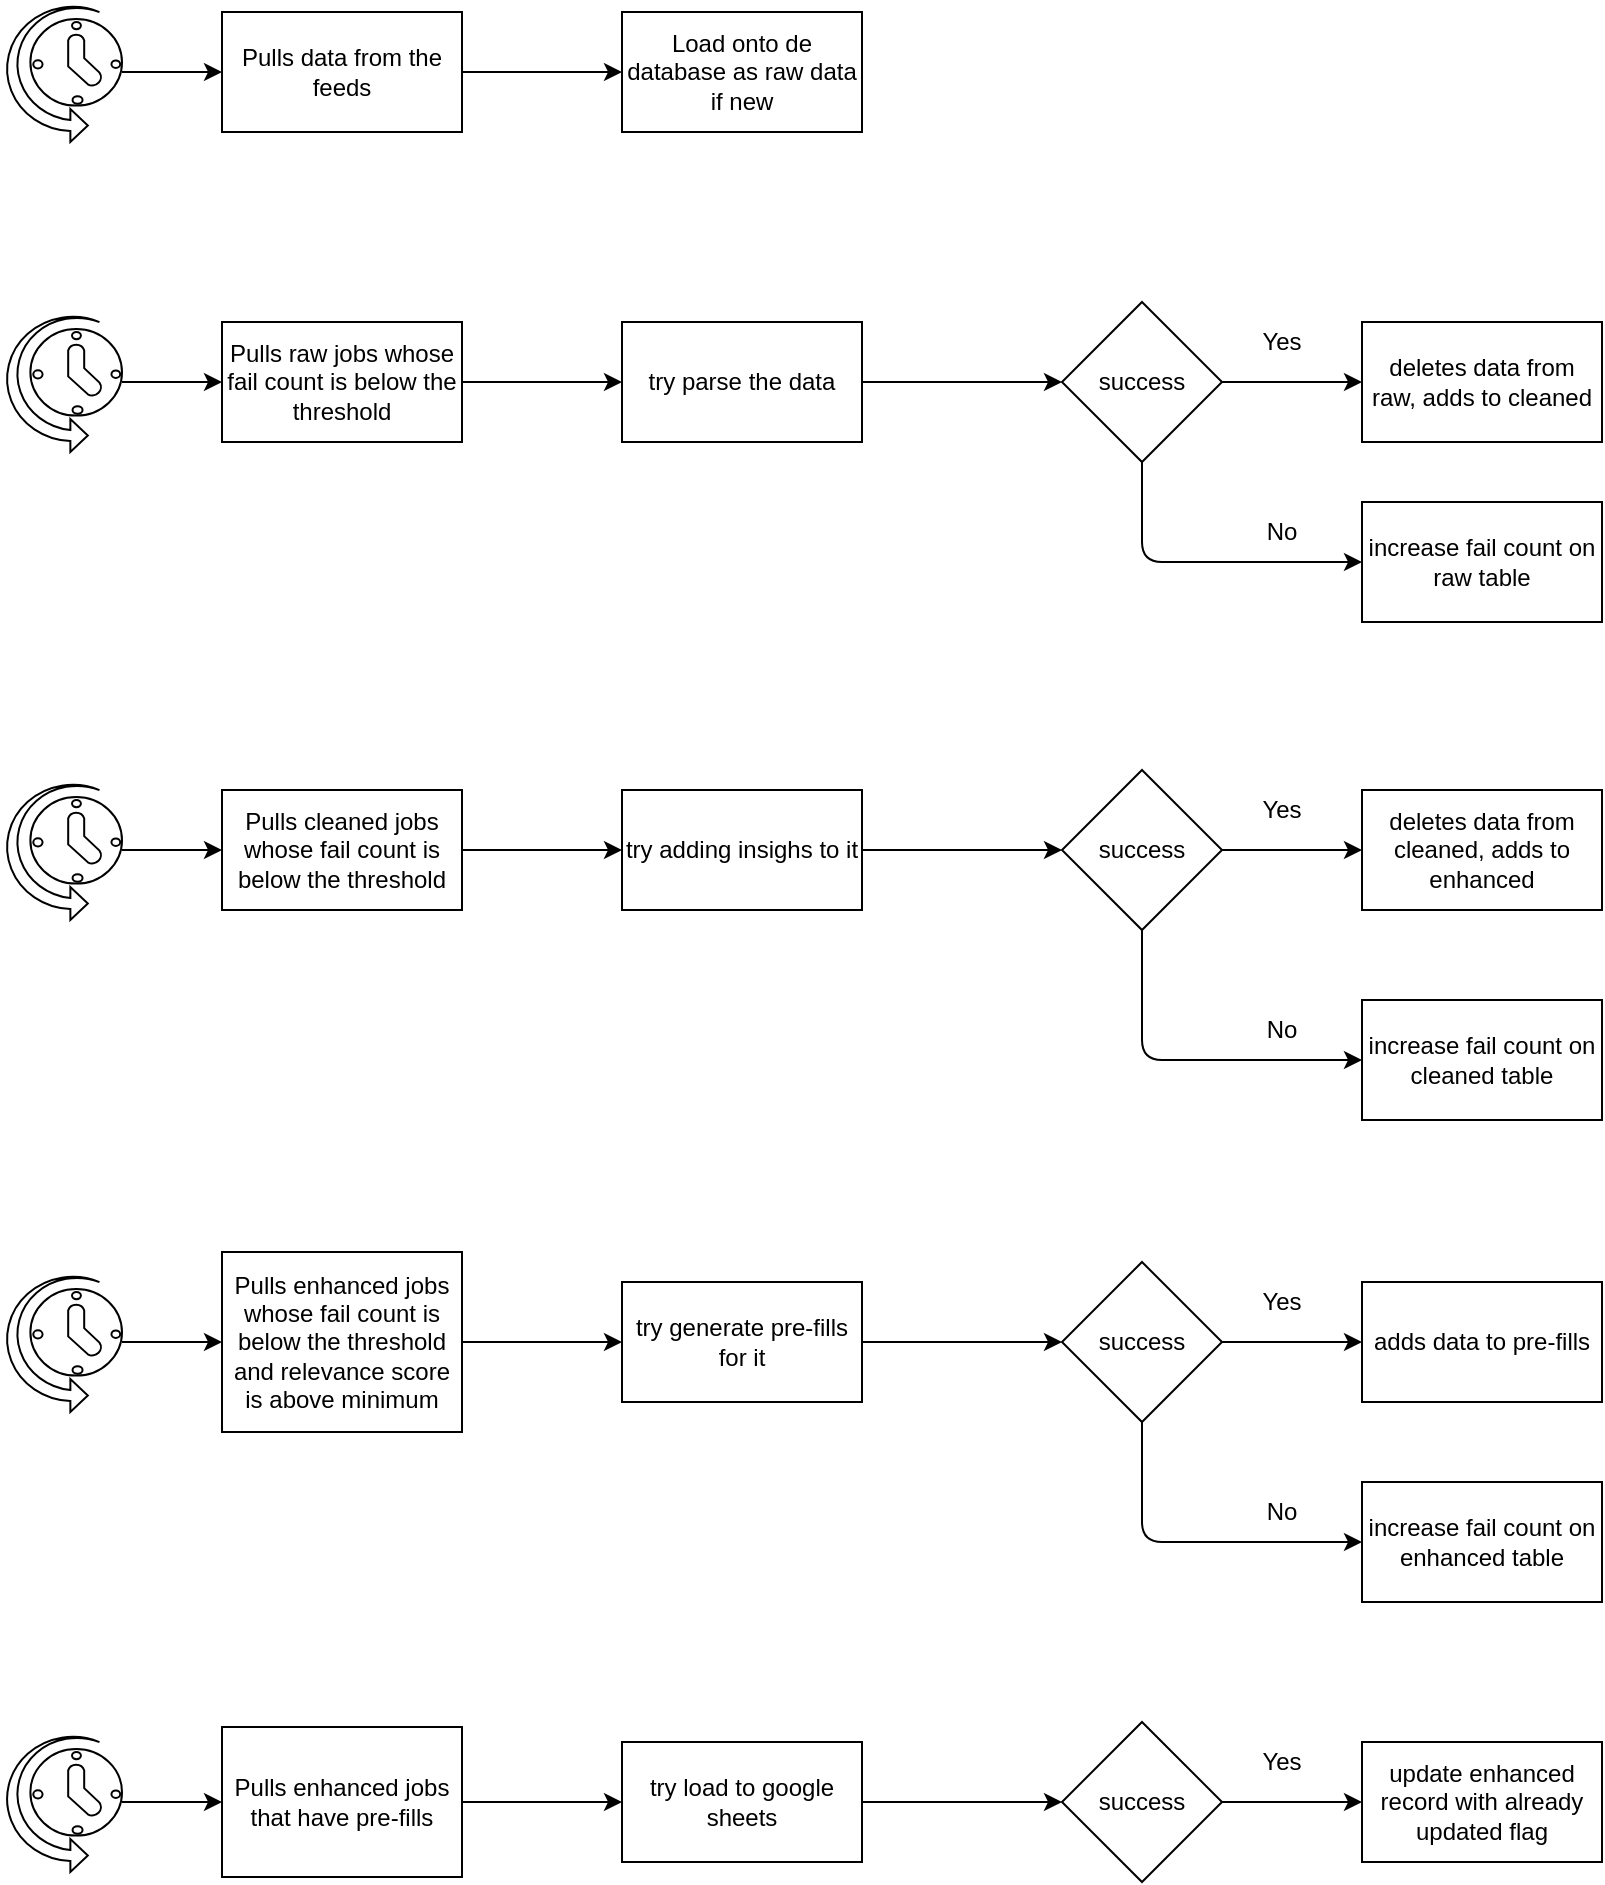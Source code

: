 <mxfile>
    <diagram id="CsKHAWagfNyfL_v6ooAr" name="Page-1">
        <mxGraphModel dx="1413" dy="871" grid="1" gridSize="10" guides="1" tooltips="1" connect="1" arrows="1" fold="1" page="1" pageScale="1" pageWidth="850" pageHeight="1100" math="0" shadow="0">
            <root>
                <mxCell id="0"/>
                <mxCell id="1" parent="0"/>
                <mxCell id="4" value="" style="edgeStyle=none;html=1;verticalAlign=middle;" parent="1" source="2" target="3" edge="1">
                    <mxGeometry relative="1" as="geometry"/>
                </mxCell>
                <mxCell id="2" value="" style="verticalLabelPosition=bottom;html=1;verticalAlign=middle;align=center;shape=mxgraph.azure.scheduler;pointerEvents=1;" parent="1" vertex="1">
                    <mxGeometry x="110" y="200" width="60" height="70" as="geometry"/>
                </mxCell>
                <mxCell id="6" value="" style="edgeStyle=none;html=1;verticalAlign=middle;" parent="1" source="3" target="5" edge="1">
                    <mxGeometry relative="1" as="geometry"/>
                </mxCell>
                <mxCell id="3" value="Pulls data from the feeds" style="whiteSpace=wrap;html=1;verticalAlign=middle;" parent="1" vertex="1">
                    <mxGeometry x="220" y="205" width="120" height="60" as="geometry"/>
                </mxCell>
                <mxCell id="5" value="Load onto de database as raw data if new" style="whiteSpace=wrap;html=1;verticalAlign=middle;" parent="1" vertex="1">
                    <mxGeometry x="420" y="205" width="120" height="60" as="geometry"/>
                </mxCell>
                <mxCell id="9" value="" style="edgeStyle=none;html=1;verticalAlign=middle;" parent="1" source="7" target="8" edge="1">
                    <mxGeometry relative="1" as="geometry"/>
                </mxCell>
                <mxCell id="7" value="" style="verticalLabelPosition=bottom;html=1;verticalAlign=middle;align=center;shape=mxgraph.azure.scheduler;pointerEvents=1;" parent="1" vertex="1">
                    <mxGeometry x="110" y="355" width="60" height="70" as="geometry"/>
                </mxCell>
                <mxCell id="11" value="" style="edgeStyle=none;html=1;verticalAlign=middle;" parent="1" source="8" target="10" edge="1">
                    <mxGeometry relative="1" as="geometry"/>
                </mxCell>
                <mxCell id="8" value="Pulls raw jobs whose fail count is below the threshold" style="whiteSpace=wrap;html=1;verticalAlign=middle;" parent="1" vertex="1">
                    <mxGeometry x="220" y="360" width="120" height="60" as="geometry"/>
                </mxCell>
                <mxCell id="13" value="" style="edgeStyle=none;html=1;verticalAlign=middle;" parent="1" source="10" target="12" edge="1">
                    <mxGeometry relative="1" as="geometry"/>
                </mxCell>
                <mxCell id="10" value="try parse the data" style="whiteSpace=wrap;html=1;verticalAlign=middle;" parent="1" vertex="1">
                    <mxGeometry x="420" y="360" width="120" height="60" as="geometry"/>
                </mxCell>
                <mxCell id="15" value="" style="edgeStyle=none;html=1;" parent="1" source="12" target="14" edge="1">
                    <mxGeometry relative="1" as="geometry"/>
                </mxCell>
                <mxCell id="43" style="edgeStyle=orthogonalEdgeStyle;html=1;exitX=0.5;exitY=1;exitDx=0;exitDy=0;entryX=0;entryY=0.5;entryDx=0;entryDy=0;" parent="1" source="12" target="28" edge="1">
                    <mxGeometry relative="1" as="geometry"/>
                </mxCell>
                <mxCell id="12" value="success" style="rhombus;whiteSpace=wrap;html=1;verticalAlign=middle;align=center;" parent="1" vertex="1">
                    <mxGeometry x="640" y="350" width="80" height="80" as="geometry"/>
                </mxCell>
                <mxCell id="14" value="deletes data from raw, adds to cleaned" style="whiteSpace=wrap;html=1;" parent="1" vertex="1">
                    <mxGeometry x="790" y="360" width="120" height="60" as="geometry"/>
                </mxCell>
                <mxCell id="16" value="" style="edgeStyle=none;html=1;verticalAlign=middle;" parent="1" source="17" target="19" edge="1">
                    <mxGeometry relative="1" as="geometry"/>
                </mxCell>
                <mxCell id="17" value="" style="verticalLabelPosition=bottom;html=1;verticalAlign=middle;align=center;shape=mxgraph.azure.scheduler;pointerEvents=1;" parent="1" vertex="1">
                    <mxGeometry x="110" y="589" width="60" height="70" as="geometry"/>
                </mxCell>
                <mxCell id="18" value="" style="edgeStyle=none;html=1;verticalAlign=middle;" parent="1" source="19" target="21" edge="1">
                    <mxGeometry relative="1" as="geometry"/>
                </mxCell>
                <mxCell id="19" value="Pulls cleaned jobs whose fail count is below the threshold" style="whiteSpace=wrap;html=1;verticalAlign=middle;" parent="1" vertex="1">
                    <mxGeometry x="220" y="594" width="120" height="60" as="geometry"/>
                </mxCell>
                <mxCell id="31" style="edgeStyle=none;html=1;exitX=1;exitY=0.5;exitDx=0;exitDy=0;entryX=0;entryY=0.5;entryDx=0;entryDy=0;" parent="1" source="21" target="23" edge="1">
                    <mxGeometry relative="1" as="geometry"/>
                </mxCell>
                <mxCell id="21" value="try adding insighs to it" style="whiteSpace=wrap;html=1;verticalAlign=middle;" parent="1" vertex="1">
                    <mxGeometry x="420" y="594" width="120" height="60" as="geometry"/>
                </mxCell>
                <mxCell id="32" style="edgeStyle=none;html=1;exitX=1;exitY=0.5;exitDx=0;exitDy=0;entryX=0;entryY=0.5;entryDx=0;entryDy=0;" parent="1" source="23" target="24" edge="1">
                    <mxGeometry relative="1" as="geometry"/>
                </mxCell>
                <mxCell id="45" style="edgeStyle=orthogonalEdgeStyle;html=1;exitX=0.5;exitY=1;exitDx=0;exitDy=0;entryX=0;entryY=0.5;entryDx=0;entryDy=0;" parent="1" source="23" target="44" edge="1">
                    <mxGeometry relative="1" as="geometry"/>
                </mxCell>
                <mxCell id="23" value="success" style="rhombus;whiteSpace=wrap;html=1;verticalAlign=middle;align=center;" parent="1" vertex="1">
                    <mxGeometry x="640" y="584" width="80" height="80" as="geometry"/>
                </mxCell>
                <mxCell id="24" value="deletes data from cleaned, adds to enhanced" style="whiteSpace=wrap;html=1;" parent="1" vertex="1">
                    <mxGeometry x="790" y="594" width="120" height="60" as="geometry"/>
                </mxCell>
                <mxCell id="28" value="increase fail count on raw table" style="whiteSpace=wrap;html=1;" parent="1" vertex="1">
                    <mxGeometry x="790" y="450" width="120" height="60" as="geometry"/>
                </mxCell>
                <mxCell id="33" value="" style="edgeStyle=none;html=1;verticalAlign=middle;" parent="1" source="34" target="36" edge="1">
                    <mxGeometry relative="1" as="geometry"/>
                </mxCell>
                <mxCell id="34" value="" style="verticalLabelPosition=bottom;html=1;verticalAlign=middle;align=center;shape=mxgraph.azure.scheduler;pointerEvents=1;" parent="1" vertex="1">
                    <mxGeometry x="110" y="835" width="60" height="70" as="geometry"/>
                </mxCell>
                <mxCell id="35" value="" style="edgeStyle=none;html=1;verticalAlign=middle;" parent="1" source="36" target="38" edge="1">
                    <mxGeometry relative="1" as="geometry"/>
                </mxCell>
                <mxCell id="36" value="Pulls enhanced jobs whose fail count is below the threshold and relevance score is above minimum" style="whiteSpace=wrap;html=1;verticalAlign=middle;" parent="1" vertex="1">
                    <mxGeometry x="220" y="825" width="120" height="90" as="geometry"/>
                </mxCell>
                <mxCell id="37" style="edgeStyle=none;html=1;exitX=1;exitY=0.5;exitDx=0;exitDy=0;entryX=0;entryY=0.5;entryDx=0;entryDy=0;" parent="1" source="38" target="40" edge="1">
                    <mxGeometry relative="1" as="geometry"/>
                </mxCell>
                <mxCell id="38" value="try generate pre-fills for it" style="whiteSpace=wrap;html=1;verticalAlign=middle;" parent="1" vertex="1">
                    <mxGeometry x="420" y="840" width="120" height="60" as="geometry"/>
                </mxCell>
                <mxCell id="39" style="edgeStyle=none;html=1;exitX=1;exitY=0.5;exitDx=0;exitDy=0;entryX=0;entryY=0.5;entryDx=0;entryDy=0;" parent="1" source="40" target="41" edge="1">
                    <mxGeometry relative="1" as="geometry"/>
                </mxCell>
                <mxCell id="47" style="edgeStyle=orthogonalEdgeStyle;html=1;exitX=0.5;exitY=1;exitDx=0;exitDy=0;entryX=0;entryY=0.5;entryDx=0;entryDy=0;" parent="1" source="40" target="46" edge="1">
                    <mxGeometry relative="1" as="geometry"/>
                </mxCell>
                <mxCell id="40" value="success" style="rhombus;whiteSpace=wrap;html=1;verticalAlign=middle;align=center;" parent="1" vertex="1">
                    <mxGeometry x="640" y="830" width="80" height="80" as="geometry"/>
                </mxCell>
                <mxCell id="41" value="adds data to pre-fills" style="whiteSpace=wrap;html=1;" parent="1" vertex="1">
                    <mxGeometry x="790" y="840" width="120" height="60" as="geometry"/>
                </mxCell>
                <mxCell id="44" value="increase fail count on cleaned table" style="whiteSpace=wrap;html=1;" parent="1" vertex="1">
                    <mxGeometry x="790" y="699" width="120" height="60" as="geometry"/>
                </mxCell>
                <mxCell id="46" value="increase fail count on enhanced table" style="whiteSpace=wrap;html=1;" parent="1" vertex="1">
                    <mxGeometry x="790" y="940" width="120" height="60" as="geometry"/>
                </mxCell>
                <mxCell id="48" value="" style="edgeStyle=none;html=1;verticalAlign=middle;" parent="1" source="49" edge="1">
                    <mxGeometry relative="1" as="geometry">
                        <mxPoint x="220" y="1110" as="targetPoint"/>
                    </mxGeometry>
                </mxCell>
                <mxCell id="59" value="" style="edgeStyle=none;html=1;verticalAlign=middle;" parent="1" source="60" target="61" edge="1">
                    <mxGeometry relative="1" as="geometry"/>
                </mxCell>
                <mxCell id="60" value="" style="verticalLabelPosition=bottom;html=1;verticalAlign=middle;align=center;shape=mxgraph.azure.scheduler;pointerEvents=1;" parent="1" vertex="1">
                    <mxGeometry x="110" y="1065" width="60" height="70" as="geometry"/>
                </mxCell>
                <mxCell id="75" value="" style="edgeStyle=none;html=1;" edge="1" parent="1" source="61" target="74">
                    <mxGeometry relative="1" as="geometry"/>
                </mxCell>
                <mxCell id="61" value="Pulls enhanced jobs that have pre-fills" style="whiteSpace=wrap;html=1;verticalAlign=middle;" parent="1" vertex="1">
                    <mxGeometry x="220" y="1062.5" width="120" height="75" as="geometry"/>
                </mxCell>
                <mxCell id="62" value="update enhanced record with already updated flag" style="whiteSpace=wrap;html=1;" parent="1" vertex="1">
                    <mxGeometry x="790" y="1070" width="120" height="60" as="geometry"/>
                </mxCell>
                <mxCell id="66" style="edgeStyle=orthogonalEdgeStyle;html=1;exitX=1;exitY=0.5;exitDx=0;exitDy=0;entryX=0;entryY=0.5;entryDx=0;entryDy=0;" parent="1" source="64" target="62" edge="1">
                    <mxGeometry relative="1" as="geometry"/>
                </mxCell>
                <mxCell id="64" value="success" style="rhombus;whiteSpace=wrap;html=1;verticalAlign=middle;align=center;" parent="1" vertex="1">
                    <mxGeometry x="640" y="1060" width="80" height="80" as="geometry"/>
                </mxCell>
                <mxCell id="67" value="Yes" style="text;html=1;align=center;verticalAlign=middle;whiteSpace=wrap;rounded=0;" parent="1" vertex="1">
                    <mxGeometry x="720" y="1065" width="60" height="30" as="geometry"/>
                </mxCell>
                <mxCell id="68" value="Yes" style="text;html=1;align=center;verticalAlign=middle;whiteSpace=wrap;rounded=0;" parent="1" vertex="1">
                    <mxGeometry x="720" y="835" width="60" height="30" as="geometry"/>
                </mxCell>
                <mxCell id="69" value="Yes" style="text;html=1;align=center;verticalAlign=middle;whiteSpace=wrap;rounded=0;" parent="1" vertex="1">
                    <mxGeometry x="720" y="589" width="60" height="30" as="geometry"/>
                </mxCell>
                <mxCell id="70" value="Yes" style="text;html=1;align=center;verticalAlign=middle;whiteSpace=wrap;rounded=0;" parent="1" vertex="1">
                    <mxGeometry x="720" y="355" width="60" height="30" as="geometry"/>
                </mxCell>
                <mxCell id="71" value="No" style="text;html=1;align=center;verticalAlign=middle;whiteSpace=wrap;rounded=0;" parent="1" vertex="1">
                    <mxGeometry x="720" y="450" width="60" height="30" as="geometry"/>
                </mxCell>
                <mxCell id="72" value="No" style="text;html=1;align=center;verticalAlign=middle;whiteSpace=wrap;rounded=0;" parent="1" vertex="1">
                    <mxGeometry x="720" y="699" width="60" height="30" as="geometry"/>
                </mxCell>
                <mxCell id="73" value="No" style="text;html=1;align=center;verticalAlign=middle;whiteSpace=wrap;rounded=0;" parent="1" vertex="1">
                    <mxGeometry x="720" y="940" width="60" height="30" as="geometry"/>
                </mxCell>
                <mxCell id="76" value="" style="edgeStyle=none;html=1;" edge="1" parent="1" source="74" target="64">
                    <mxGeometry relative="1" as="geometry"/>
                </mxCell>
                <mxCell id="74" value="try load to google sheets" style="whiteSpace=wrap;html=1;" vertex="1" parent="1">
                    <mxGeometry x="420" y="1070" width="120" height="60" as="geometry"/>
                </mxCell>
            </root>
        </mxGraphModel>
    </diagram>
</mxfile>